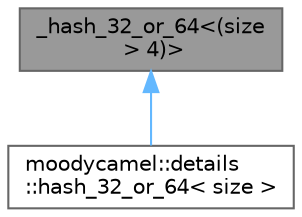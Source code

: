 digraph "_hash_32_or_64&lt;(size &gt; 4)&gt;"
{
 // INTERACTIVE_SVG=YES
 // LATEX_PDF_SIZE
  bgcolor="transparent";
  edge [fontname=Helvetica,fontsize=10,labelfontname=Helvetica,labelfontsize=10];
  node [fontname=Helvetica,fontsize=10,shape=box,height=0.2,width=0.4];
  Node1 [id="Node000001",label="_hash_32_or_64\<(size\l \> 4)\>",height=0.2,width=0.4,color="gray40", fillcolor="grey60", style="filled", fontcolor="black",tooltip=" "];
  Node1 -> Node2 [id="edge1_Node000001_Node000002",dir="back",color="steelblue1",style="solid",tooltip=" "];
  Node2 [id="Node000002",label="moodycamel::details\l::hash_32_or_64\< size \>",height=0.2,width=0.4,color="gray40", fillcolor="white", style="filled",URL="$df/d6e/structmoodycamel_1_1details_1_1hash__32__or__64.html",tooltip=" "];
}
